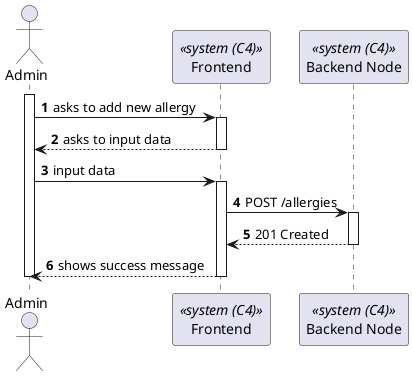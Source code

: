 @startuml process-view
autonumber
actor "Admin" as Admin
participant Frontend as "Frontend" <<system (C4)>>
participant BackendNode as "Backend Node" <<system (C4)>>
activate Admin
    Admin -> Frontend : asks to add new allergy
    activate Frontend
        Frontend --> Admin : asks to input data
    deactivate Frontend
    Admin -> Frontend : input data
    
    activate Frontend
    
        Frontend-> BackendNode : POST /allergies
        activate BackendNode
            Frontend <-- BackendNode : 201 Created
        deactivate BackendNode
    Frontend --> Admin : shows success message
    
    deactivate Frontend
deactivate Admin
@enduml